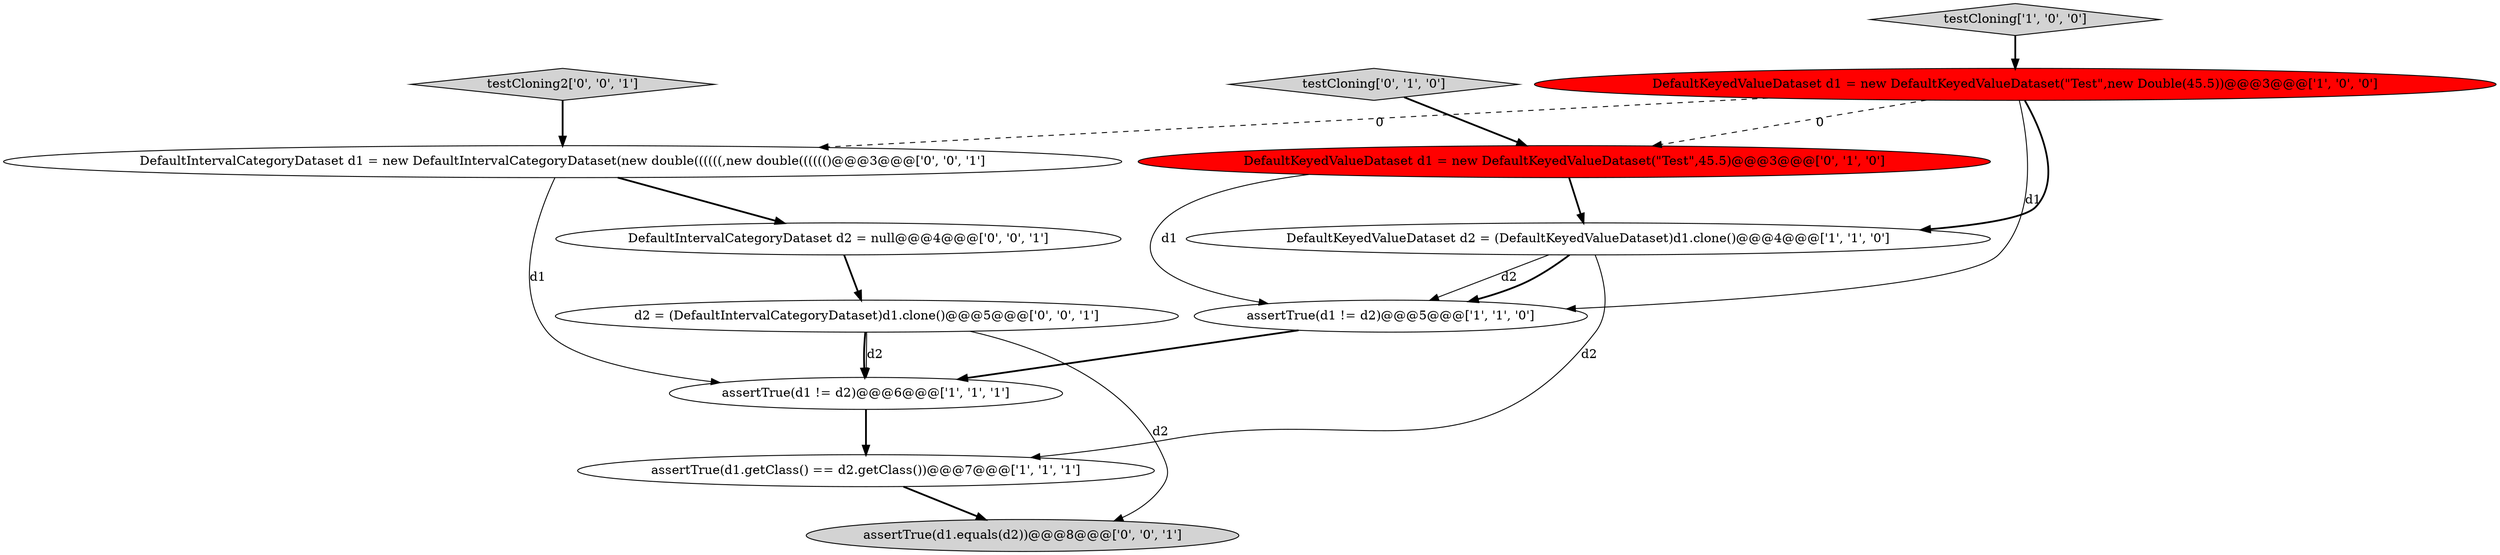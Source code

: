 digraph {
0 [style = filled, label = "assertTrue(d1 != d2)@@@6@@@['1', '1', '1']", fillcolor = white, shape = ellipse image = "AAA0AAABBB1BBB"];
7 [style = filled, label = "testCloning['0', '1', '0']", fillcolor = lightgray, shape = diamond image = "AAA0AAABBB2BBB"];
8 [style = filled, label = "DefaultIntervalCategoryDataset d2 = null@@@4@@@['0', '0', '1']", fillcolor = white, shape = ellipse image = "AAA0AAABBB3BBB"];
6 [style = filled, label = "DefaultKeyedValueDataset d1 = new DefaultKeyedValueDataset(\"Test\",45.5)@@@3@@@['0', '1', '0']", fillcolor = red, shape = ellipse image = "AAA1AAABBB2BBB"];
5 [style = filled, label = "assertTrue(d1 != d2)@@@5@@@['1', '1', '0']", fillcolor = white, shape = ellipse image = "AAA0AAABBB1BBB"];
9 [style = filled, label = "d2 = (DefaultIntervalCategoryDataset)d1.clone()@@@5@@@['0', '0', '1']", fillcolor = white, shape = ellipse image = "AAA0AAABBB3BBB"];
12 [style = filled, label = "testCloning2['0', '0', '1']", fillcolor = lightgray, shape = diamond image = "AAA0AAABBB3BBB"];
10 [style = filled, label = "DefaultIntervalCategoryDataset d1 = new DefaultIntervalCategoryDataset(new double((((((,new double(((((()@@@3@@@['0', '0', '1']", fillcolor = white, shape = ellipse image = "AAA0AAABBB3BBB"];
11 [style = filled, label = "assertTrue(d1.equals(d2))@@@8@@@['0', '0', '1']", fillcolor = lightgray, shape = ellipse image = "AAA0AAABBB3BBB"];
3 [style = filled, label = "testCloning['1', '0', '0']", fillcolor = lightgray, shape = diamond image = "AAA0AAABBB1BBB"];
4 [style = filled, label = "DefaultKeyedValueDataset d1 = new DefaultKeyedValueDataset(\"Test\",new Double(45.5))@@@3@@@['1', '0', '0']", fillcolor = red, shape = ellipse image = "AAA1AAABBB1BBB"];
1 [style = filled, label = "assertTrue(d1.getClass() == d2.getClass())@@@7@@@['1', '1', '1']", fillcolor = white, shape = ellipse image = "AAA0AAABBB1BBB"];
2 [style = filled, label = "DefaultKeyedValueDataset d2 = (DefaultKeyedValueDataset)d1.clone()@@@4@@@['1', '1', '0']", fillcolor = white, shape = ellipse image = "AAA0AAABBB1BBB"];
2->5 [style = solid, label="d2"];
9->0 [style = bold, label=""];
6->5 [style = solid, label="d1"];
4->2 [style = bold, label=""];
4->6 [style = dashed, label="0"];
3->4 [style = bold, label=""];
1->11 [style = bold, label=""];
6->2 [style = bold, label=""];
10->0 [style = solid, label="d1"];
12->10 [style = bold, label=""];
10->8 [style = bold, label=""];
5->0 [style = bold, label=""];
0->1 [style = bold, label=""];
7->6 [style = bold, label=""];
8->9 [style = bold, label=""];
4->10 [style = dashed, label="0"];
9->11 [style = solid, label="d2"];
2->1 [style = solid, label="d2"];
4->5 [style = solid, label="d1"];
2->5 [style = bold, label=""];
9->0 [style = solid, label="d2"];
}
